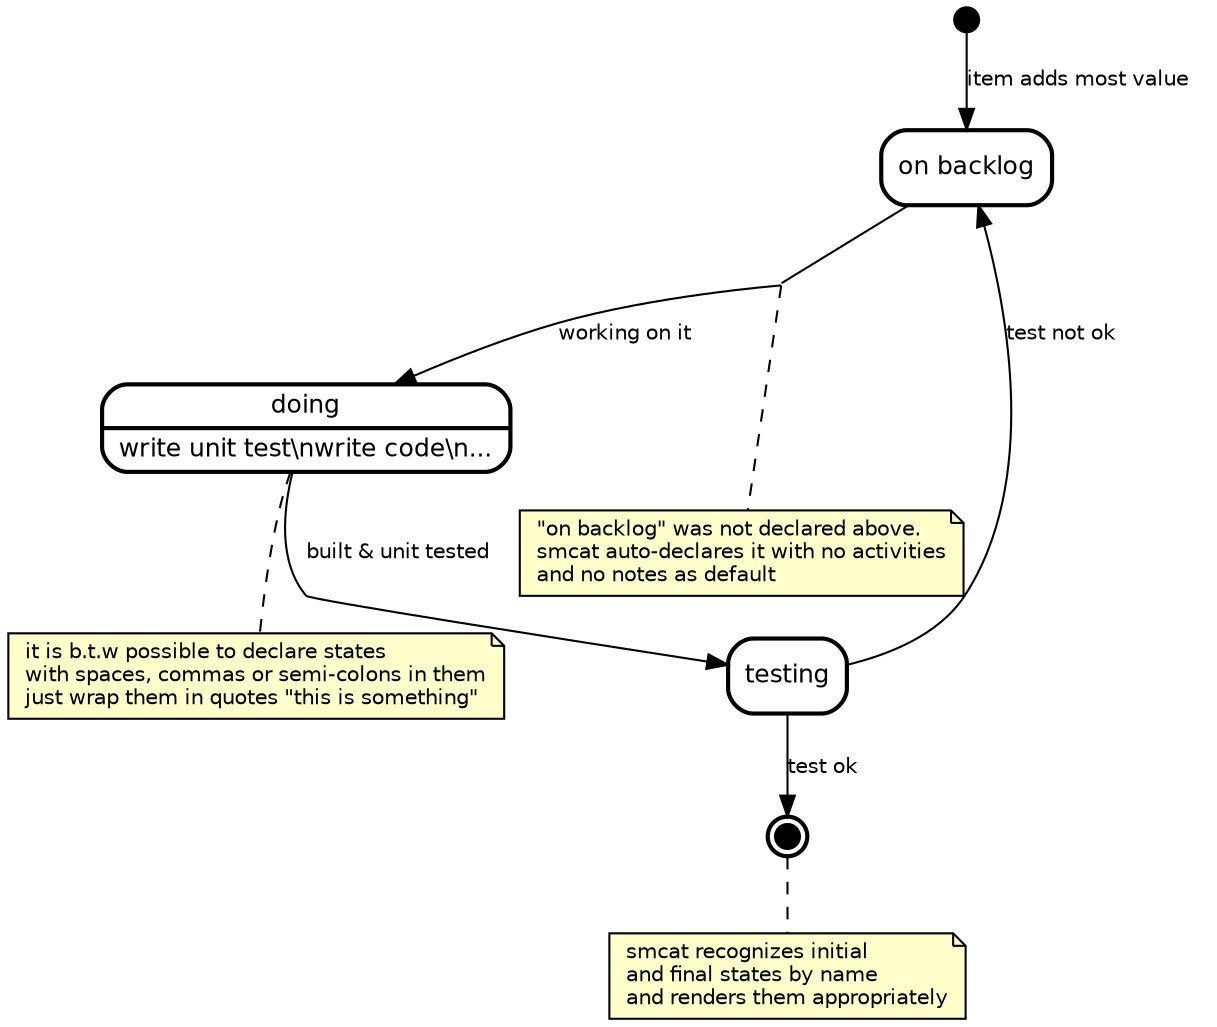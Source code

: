 digraph "state transitions" {
  splines=true ordering=out compound=true overlap=scale K=0.9 epsilon=0.9 nodesep=0.16
  fontname="Helvetica" fontsize=12 penwidth=2.0
  node [shape=Mrecord style=filled fillcolor=white fontname=Helvetica fontsize=12 penwidth=2.0]
  edge [fontname=Helvetica fontsize=10]

    "initial" [shape=circle style=filled fillcolor=black fixedsize=true height=0.15 label=""]
    "doing" [label="{doing|write unit test\\nwrite code\\n...\l}"]
    "on backlog" [label="{on backlog}"]
    "testing" [label="{testing}"]
    "final" [shape=circle style=filled fillcolor=black fixedsize=true height=0.15 peripheries=2 label=""]
      "note_doing" [label="it is b.t.w possible to declare states\lwith spaces, commas or semi-colons in them\ljust wrap them in quotes \"this is something\"\l" shape=note fontsize=10 fillcolor="#ffffcc" penwidth=1.0]
      "doing" -> "note_doing" [style=dashed arrowtail=none arrowhead=none]
      "note_final" [label="smcat recognizes initial\land final states by name\land renders them appropriately\l" shape=note fontsize=10 fillcolor="#ffffcc" penwidth=1.0]
      "final" -> "note_final" [style=dashed arrowtail=none arrowhead=none]

    "initial" -> "on backlog" [label="item adds most value   \l"]
      "i_note_tr_on backlog_doing_2" [shape=point style=invis margin=0 width=0 height=0]
      "on backlog" -> "i_note_tr_on backlog_doing_2" [arrowhead=none]
      "i_note_tr_on backlog_doing_2" -> "doing" [label="working on it   \l"]
      "i_note_tr_on backlog_doing_2" -> "note_tr_on backlog_doing_2" [style=dashed arrowtail=none arrowhead=none weight=0]
      "note_tr_on backlog_doing_2" [label="\"on backlog\" was not declared above.\lsmcat auto-declares it with no activities\land no notes as default\l" shape=note fontsize=10 fillcolor="#ffffcc" penwidth=1.0]
    "doing" -> "testing" [label="built & unit tested   \l"]
    "testing" -> "on backlog" [label="test not ok   \l"]
    "testing" -> "final" [label="test ok   \l"]
}
